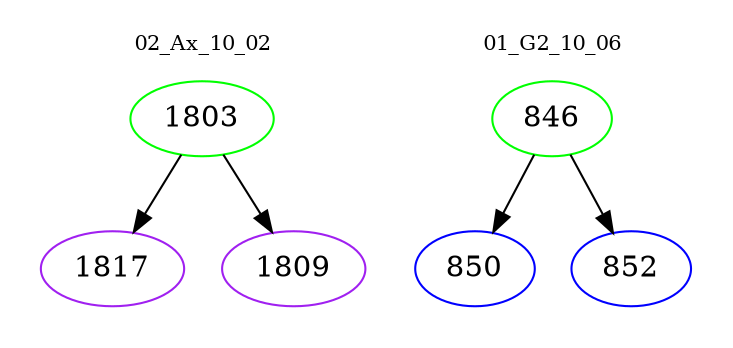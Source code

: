 digraph{
subgraph cluster_0 {
color = white
label = "02_Ax_10_02";
fontsize=10;
T0_1803 [label="1803", color="green"]
T0_1803 -> T0_1817 [color="black"]
T0_1817 [label="1817", color="purple"]
T0_1803 -> T0_1809 [color="black"]
T0_1809 [label="1809", color="purple"]
}
subgraph cluster_1 {
color = white
label = "01_G2_10_06";
fontsize=10;
T1_846 [label="846", color="green"]
T1_846 -> T1_850 [color="black"]
T1_850 [label="850", color="blue"]
T1_846 -> T1_852 [color="black"]
T1_852 [label="852", color="blue"]
}
}
